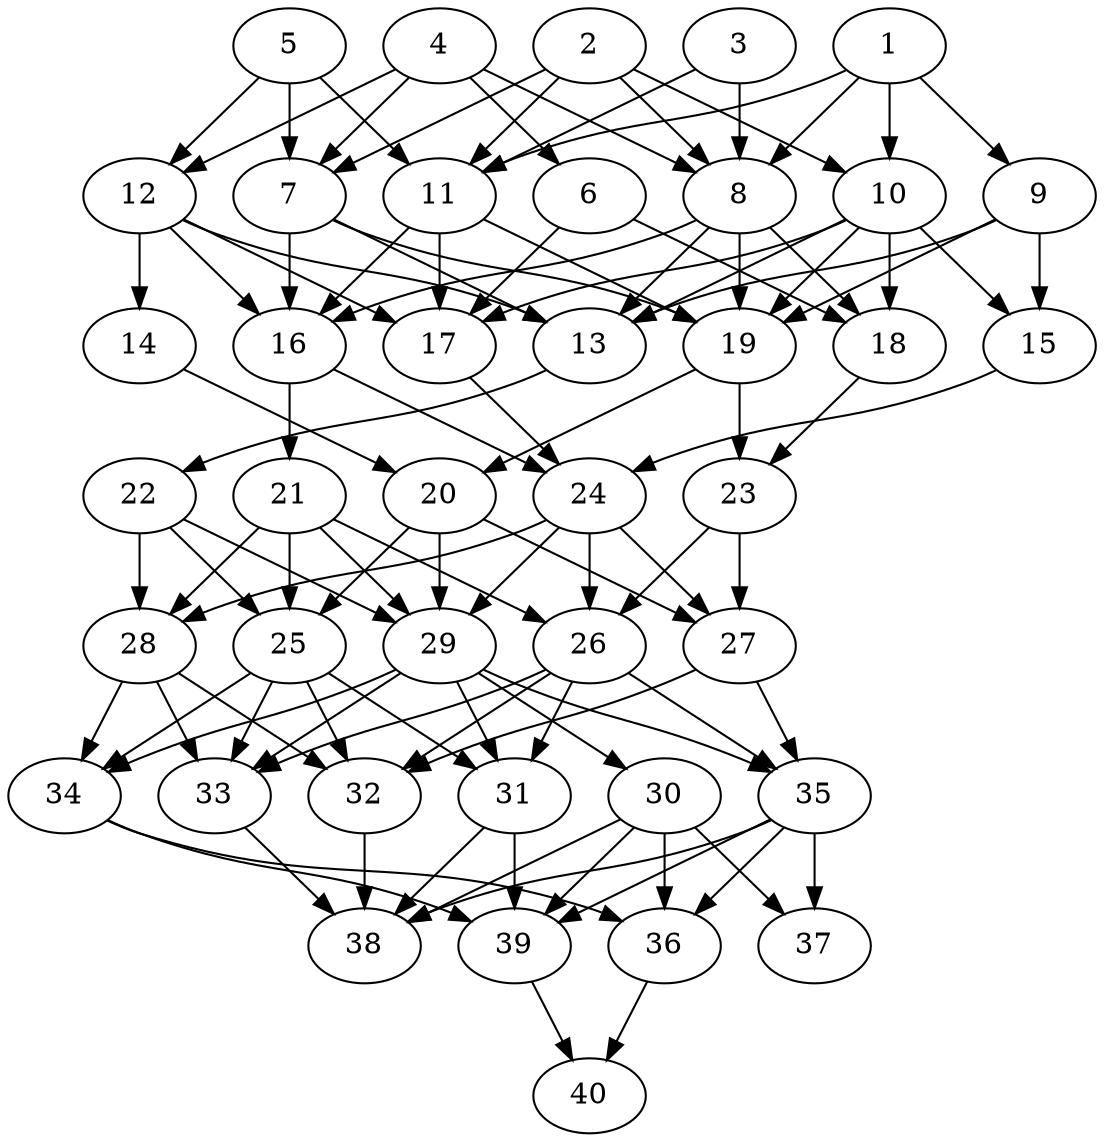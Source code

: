 // DAG automatically generated by daggen at Thu Oct  3 14:06:49 2019
// ./daggen --dot -n 40 --ccr 0.3 --fat 0.5 --regular 0.7 --density 0.7 --mindata 5242880 --maxdata 52428800 
digraph G {
  1 [size="119613440", alpha="0.08", expect_size="35884032"] 
  1 -> 8 [size ="35884032"]
  1 -> 9 [size ="35884032"]
  1 -> 10 [size ="35884032"]
  1 -> 11 [size ="35884032"]
  2 [size="49394347", alpha="0.15", expect_size="14818304"] 
  2 -> 7 [size ="14818304"]
  2 -> 8 [size ="14818304"]
  2 -> 10 [size ="14818304"]
  2 -> 11 [size ="14818304"]
  3 [size="95863467", alpha="0.13", expect_size="28759040"] 
  3 -> 8 [size ="28759040"]
  3 -> 11 [size ="28759040"]
  4 [size="84452693", alpha="0.15", expect_size="25335808"] 
  4 -> 6 [size ="25335808"]
  4 -> 7 [size ="25335808"]
  4 -> 8 [size ="25335808"]
  4 -> 12 [size ="25335808"]
  5 [size="65788587", alpha="0.19", expect_size="19736576"] 
  5 -> 7 [size ="19736576"]
  5 -> 11 [size ="19736576"]
  5 -> 12 [size ="19736576"]
  6 [size="107656533", alpha="0.18", expect_size="32296960"] 
  6 -> 17 [size ="32296960"]
  6 -> 18 [size ="32296960"]
  7 [size="27880107", alpha="0.09", expect_size="8364032"] 
  7 -> 13 [size ="8364032"]
  7 -> 16 [size ="8364032"]
  7 -> 19 [size ="8364032"]
  8 [size="125020160", alpha="0.14", expect_size="37506048"] 
  8 -> 13 [size ="37506048"]
  8 -> 16 [size ="37506048"]
  8 -> 18 [size ="37506048"]
  8 -> 19 [size ="37506048"]
  9 [size="103389867", alpha="0.01", expect_size="31016960"] 
  9 -> 13 [size ="31016960"]
  9 -> 15 [size ="31016960"]
  9 -> 19 [size ="31016960"]
  10 [size="139700907", alpha="0.03", expect_size="41910272"] 
  10 -> 13 [size ="41910272"]
  10 -> 15 [size ="41910272"]
  10 -> 17 [size ="41910272"]
  10 -> 18 [size ="41910272"]
  10 -> 19 [size ="41910272"]
  11 [size="33549653", alpha="0.16", expect_size="10064896"] 
  11 -> 16 [size ="10064896"]
  11 -> 17 [size ="10064896"]
  11 -> 19 [size ="10064896"]
  12 [size="98505387", alpha="0.07", expect_size="29551616"] 
  12 -> 13 [size ="29551616"]
  12 -> 14 [size ="29551616"]
  12 -> 16 [size ="29551616"]
  12 -> 17 [size ="29551616"]
  13 [size="58060800", alpha="0.04", expect_size="17418240"] 
  13 -> 22 [size ="17418240"]
  14 [size="157351253", alpha="0.02", expect_size="47205376"] 
  14 -> 20 [size ="47205376"]
  15 [size="114640213", alpha="0.18", expect_size="34392064"] 
  15 -> 24 [size ="34392064"]
  16 [size="104540160", alpha="0.18", expect_size="31362048"] 
  16 -> 21 [size ="31362048"]
  16 -> 24 [size ="31362048"]
  17 [size="89279147", alpha="0.17", expect_size="26783744"] 
  17 -> 24 [size ="26783744"]
  18 [size="158976000", alpha="0.11", expect_size="47692800"] 
  18 -> 23 [size ="47692800"]
  19 [size="108537173", alpha="0.05", expect_size="32561152"] 
  19 -> 20 [size ="32561152"]
  19 -> 23 [size ="32561152"]
  20 [size="114008747", alpha="0.10", expect_size="34202624"] 
  20 -> 25 [size ="34202624"]
  20 -> 27 [size ="34202624"]
  20 -> 29 [size ="34202624"]
  21 [size="135983787", alpha="0.08", expect_size="40795136"] 
  21 -> 25 [size ="40795136"]
  21 -> 26 [size ="40795136"]
  21 -> 28 [size ="40795136"]
  21 -> 29 [size ="40795136"]
  22 [size="103379627", alpha="0.10", expect_size="31013888"] 
  22 -> 25 [size ="31013888"]
  22 -> 28 [size ="31013888"]
  22 -> 29 [size ="31013888"]
  23 [size="157064533", alpha="0.02", expect_size="47119360"] 
  23 -> 26 [size ="47119360"]
  23 -> 27 [size ="47119360"]
  24 [size="34402987", alpha="0.02", expect_size="10320896"] 
  24 -> 26 [size ="10320896"]
  24 -> 27 [size ="10320896"]
  24 -> 28 [size ="10320896"]
  24 -> 29 [size ="10320896"]
  25 [size="50906453", alpha="0.09", expect_size="15271936"] 
  25 -> 31 [size ="15271936"]
  25 -> 32 [size ="15271936"]
  25 -> 33 [size ="15271936"]
  25 -> 34 [size ="15271936"]
  26 [size="35130027", alpha="0.07", expect_size="10539008"] 
  26 -> 31 [size ="10539008"]
  26 -> 32 [size ="10539008"]
  26 -> 33 [size ="10539008"]
  26 -> 35 [size ="10539008"]
  27 [size="17684480", alpha="0.06", expect_size="5305344"] 
  27 -> 32 [size ="5305344"]
  27 -> 35 [size ="5305344"]
  28 [size="149070507", alpha="0.19", expect_size="44721152"] 
  28 -> 32 [size ="44721152"]
  28 -> 33 [size ="44721152"]
  28 -> 34 [size ="44721152"]
  29 [size="78298453", alpha="0.03", expect_size="23489536"] 
  29 -> 30 [size ="23489536"]
  29 -> 31 [size ="23489536"]
  29 -> 33 [size ="23489536"]
  29 -> 34 [size ="23489536"]
  29 -> 35 [size ="23489536"]
  30 [size="118097920", alpha="0.03", expect_size="35429376"] 
  30 -> 36 [size ="35429376"]
  30 -> 37 [size ="35429376"]
  30 -> 38 [size ="35429376"]
  30 -> 39 [size ="35429376"]
  31 [size="39202133", alpha="0.04", expect_size="11760640"] 
  31 -> 38 [size ="11760640"]
  31 -> 39 [size ="11760640"]
  32 [size="101034667", alpha="0.16", expect_size="30310400"] 
  32 -> 38 [size ="30310400"]
  33 [size="20947627", alpha="0.13", expect_size="6284288"] 
  33 -> 38 [size ="6284288"]
  34 [size="34614613", alpha="0.08", expect_size="10384384"] 
  34 -> 36 [size ="10384384"]
  34 -> 39 [size ="10384384"]
  35 [size="51722240", alpha="0.15", expect_size="15516672"] 
  35 -> 36 [size ="15516672"]
  35 -> 37 [size ="15516672"]
  35 -> 38 [size ="15516672"]
  35 -> 39 [size ="15516672"]
  36 [size="120593067", alpha="0.13", expect_size="36177920"] 
  36 -> 40 [size ="36177920"]
  37 [size="174120960", alpha="0.01", expect_size="52236288"] 
  38 [size="65419947", alpha="0.06", expect_size="19625984"] 
  39 [size="59327147", alpha="0.03", expect_size="17798144"] 
  39 -> 40 [size ="17798144"]
  40 [size="84469760", alpha="0.12", expect_size="25340928"] 
}
